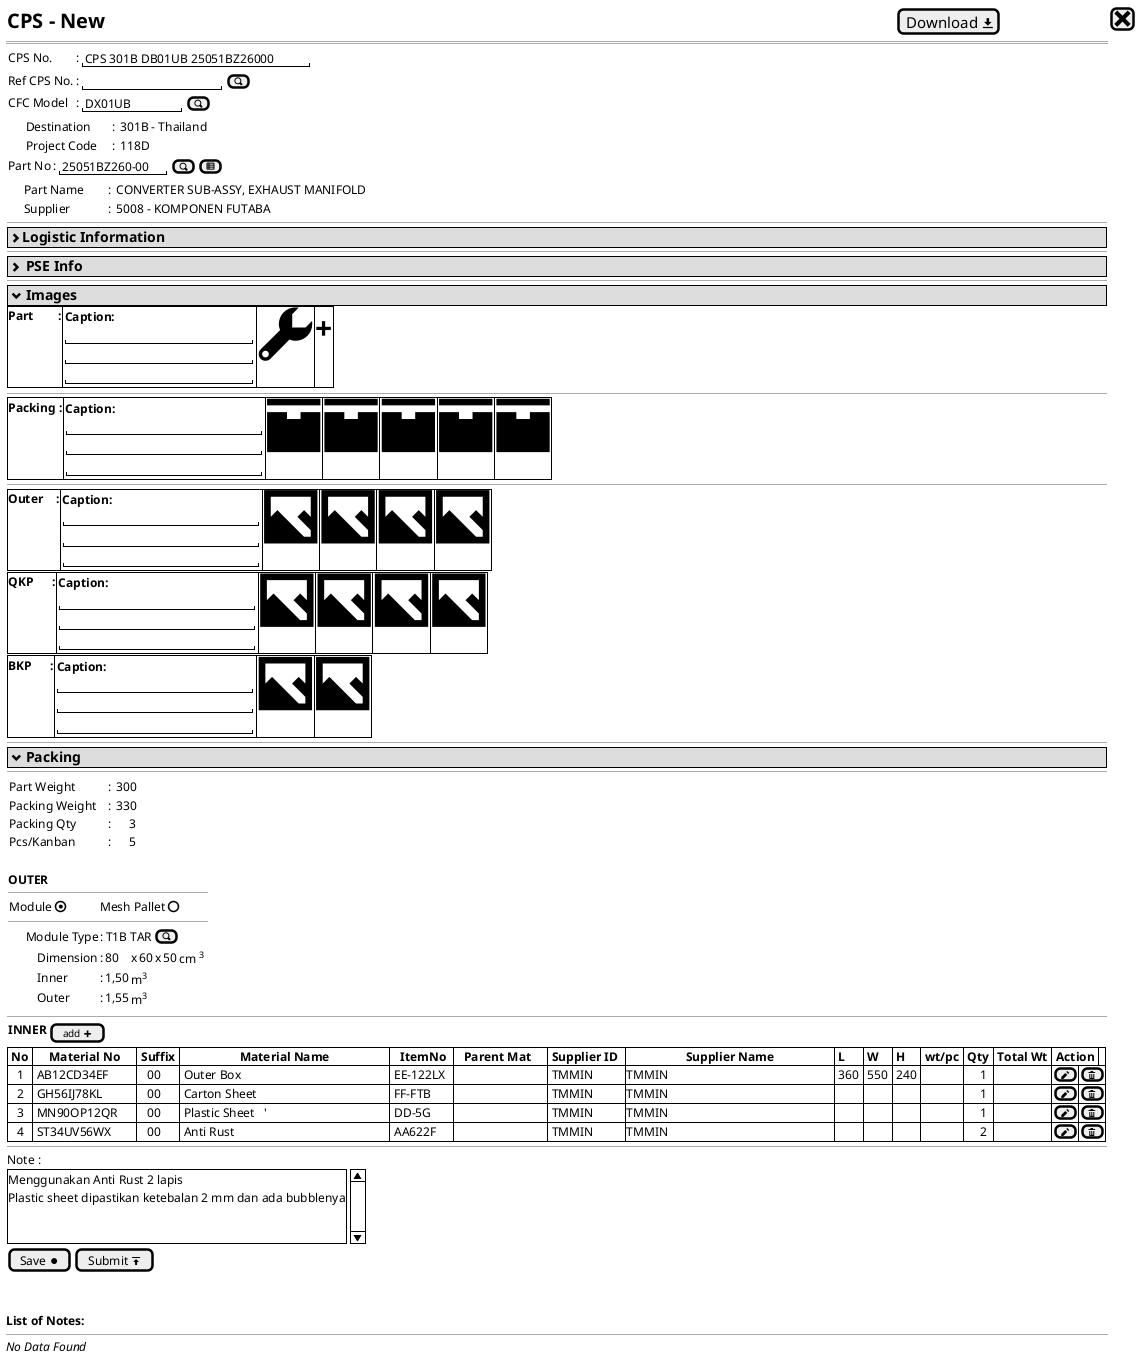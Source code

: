 @startuml
@startsalt
{
  {<b><size:20>CPS - New |                                                                                                                                                                                                                                                            |[<size:15> Download <&data-transfer-download>]|} [<size:25><&x>]|*
  ==
  {
    {
      CPS No.      |:{|"CPS 301B DB01UB 25051BZ26000"|}
      Ref CPS No.  |:{|"                 "| [<&magnifying-glass>]}| *      
      CFC Model       |:{|"DX01UB      "| [<&magnifying-glass>]}
    }
    {
      |     |Destination     |:| 301B - Thailand |*
      |     |Project Code    |:| 118D |*
    }
    {
      Part No         |:{|"25051BZ260-00"| [<&magnifying-glass>] | [<&spreadsheet>]}
    }
    {
      |     Part Name       |: | CONVERTER SUB-ASSY, EXHAUST MANIFOLD        |*
      |     Supplier        |: | 5008 - KOMPONEN FUTABA       |*
    }
    --
    {*
      <b><size:14> <&chevron-right>Logistic Information
    }
    --
    {*
      <b><size:14> <&chevron-right> PSE Info
    }
    --
    {*
      <b><size:14> <&chevron-bottom> Images
    }
    {#
      |<b>Part        :|{ 
        <b>Caption: 
        "                       "
        "                       "
        "                       "
      }|<size:80><&wrench>|<size:30><b>+|*
    }
    --
    {#
      |<b>Packing : |{ 
        <b>Caption: 
        "                        "
        "                        "
        "                        "
      }|<size:80><&box>|<size:80><&box>|<size:80><&box>|<size:80><&box>|<size:80><&box>|*
    }
    --
    {#
      |<b>Outer    : |{ 
        <b>Caption: 
        "                        "
        "                        "
        "                        "
      }|<size:80><&image>|<size:80><&image>|<size:80><&image>|<size:80><&image>|*
    }
    {#
      |<b>QKP      : |{ 
        <b>Caption: 
        "                        "
        "                        "
        "                        "
      }|<size:80><&image>|<size:80><&image>|<size:80><&image>|<size:80><&image>|*
    }
    {#
      |<b>BKP      : |{ 
        <b>Caption: 
        "                        "
        "                        "
        "                        "
      }|<size:80><&image>||<size:80><&image>|*
    }
    --
    {*
      <b><size:14> <&chevron-bottom> Packing
    }
    --
    {
      {
        |Part Weight      |: | 300|*
        |Packing Weight   |: | 330|*
        |Packing Qty      |: |    3|*
        |Pcs/Kanban       |: |    5|*
      }*
      .
      <b>OUTER
      --
      {|Module |(X)|      |Mesh Pallet|()|}*
      --
      {
        {      Module Type     |: | T1B TAR  | [<&magnifying-glass>] | }*  
          {
            .|       Dimension     |: | 80 | x | 60 | x | 50 | cm <sup>3</sup> |*
            .|       Inner         |: | 1,50 | m<sup>3</sup>                      |*
            .|       Outer         |: | 1,55 | m<sup>3</sup>                      |*        
          }
      }
    }
    --
    {
      |<b>INNER   | [<size:10>add <&plus>] |*
    }
    {#
      | <b>No |     <b>Material No     | <b>Suffix |                   <b>Material Name                   |   <b>ItemNo  |   <b>Parent Mat     | <b>Supplier ID  |                   <b>Supplier Name                   | <b>L   | <b>W  | <b>H | <b>wt/pc | <b>Qty | <b>Total Wt | <b>Action |*
      |   1   | AB12CD34EF             |   00      | Outer Box                                            | EE-122LX     |                    .| TMMIN          | TMMIN                                                 | 360    | 550   | 240  |         .|      1 |           . |[<&pencil>]|[<&trash>]|*
      |   2   | GH56IJ78KL             |   00      | Carton Sheet                                         | FF-FTB       |                    .| TMMIN          | TMMIN                                                 |.       |.      |.     |         .|      1 |           . |[<&pencil>]|[<&trash>]|*
      |   3   | MN90OP12QR             |   00      | Plastic Sheet   '                                    | DD-5G        |                    .| TMMIN          | TMMIN                                                 |.       |.      |.     |         .|      1 |           . |[<&pencil>]|[<&trash>]|*
      |   4   | ST34UV56WX             |   00      | Anti Rust                                            | AA622F       |                    .| TMMIN          | TMMIN                                                 |.       |.      |.     |         .|      2 |           . |[<&pencil>]|[<&trash>]|*    
    }
    --
    Note :
    {SI
      Menggunakan Anti Rust 2 lapis 
      Plastic sheet dipastikan ketebalan 2 mm dan ada bubblenya 
      .
      .
    }
  }
  {[Save <&media-record>] | [Submit <&data-transfer-upload>]}
  .
  .
  <b>List of Notes:
  --
  <i>No Data Found 
}
@endsalt
@enduml
